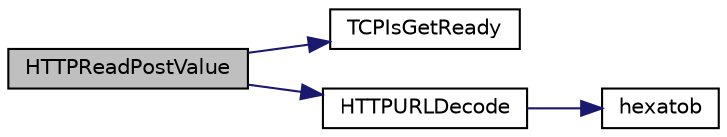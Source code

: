 digraph "HTTPReadPostValue"
{
  edge [fontname="Helvetica",fontsize="10",labelfontname="Helvetica",labelfontsize="10"];
  node [fontname="Helvetica",fontsize="10",shape=record];
  rankdir="LR";
  Node1 [label="HTTPReadPostValue",height=0.2,width=0.4,color="black", fillcolor="grey75", style="filled", fontcolor="black"];
  Node1 -> Node2 [color="midnightblue",fontsize="10",style="solid",fontname="Helvetica"];
  Node2 [label="TCPIsGetReady",height=0.2,width=0.4,color="black", fillcolor="white", style="filled",URL="$_t_c_p_8h.html#a9fbb66288f62395d4b85180958dc3f85"];
  Node1 -> Node3 [color="midnightblue",fontsize="10",style="solid",fontname="Helvetica"];
  Node3 [label="HTTPURLDecode",height=0.2,width=0.4,color="black", fillcolor="white", style="filled",URL="$_h_t_t_p2_8c.html#a454579f4dce018d42b9598c92ec6bb27"];
  Node3 -> Node4 [color="midnightblue",fontsize="10",style="solid",fontname="Helvetica"];
  Node4 [label="hexatob",height=0.2,width=0.4,color="black", fillcolor="white", style="filled",URL="$_helpers_8h.html#aa0626d801822bbdeaeeec3b3a0ef7425"];
}
